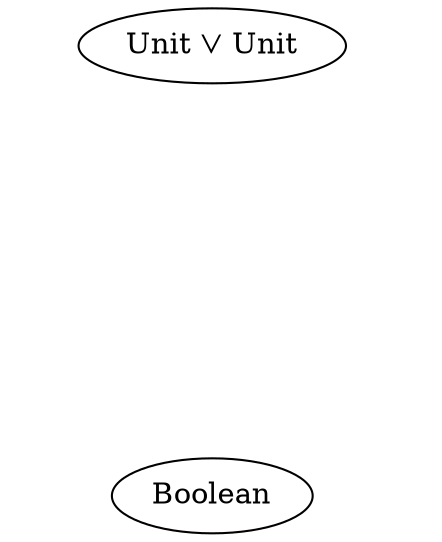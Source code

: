 digraph {
    UnitOrUnit[label="Unit ⋁ Unit"]
    Left[label="Left(())" class="value" style=invis]
    Right[label="Right(())" class="value" style=invis]

    UnitOrUnit -> Left[style=invis]
    UnitOrUnit -> Right[style=invis]

    true[class="value" style=invis]
    false[class="value" style=invis]

    Left -> true[style=invis]
    true -> Left[style=invis]
    Right -> false[style=invis]
    false -> Right[style=invis]

    true -> Boolean[dir=back style=invis]
    false -> Boolean[dir=back style=invis]
}
